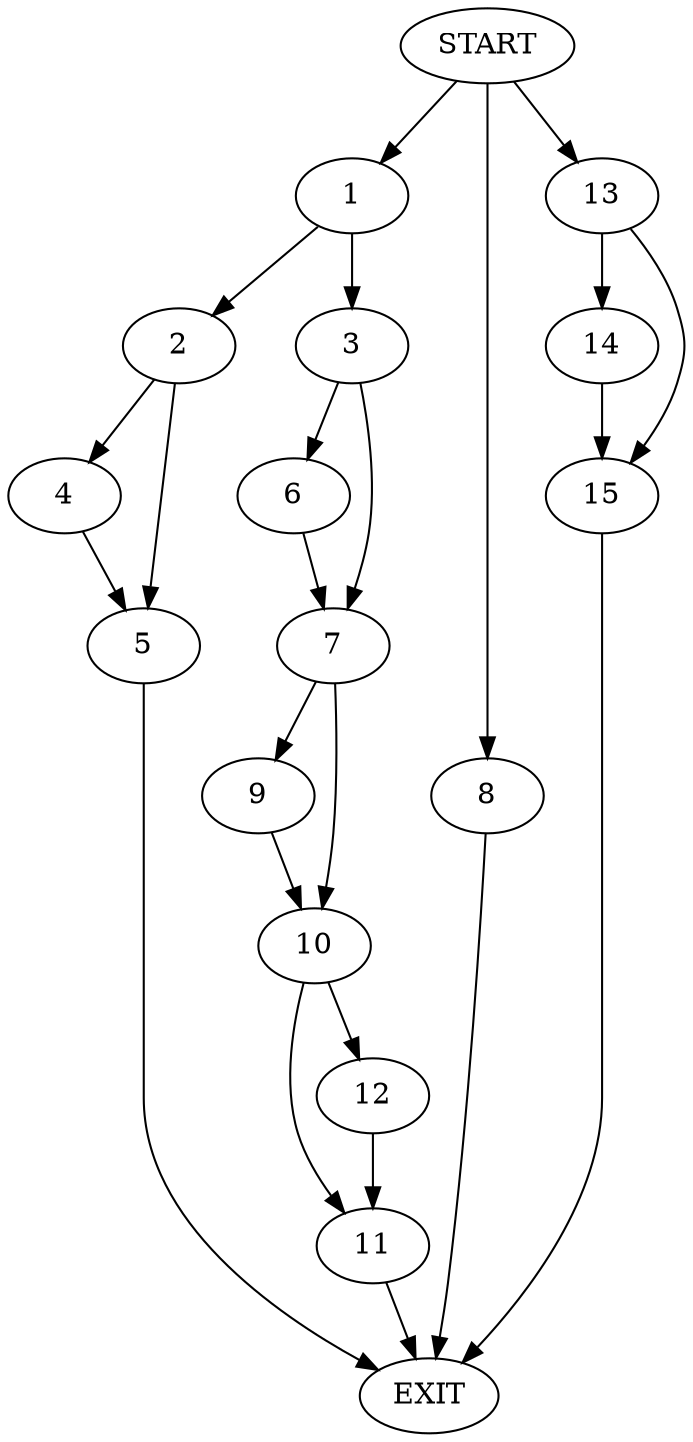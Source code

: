 digraph {
0 [label="START"]
16 [label="EXIT"]
0 -> 1
1 -> 2
1 -> 3
2 -> 4
2 -> 5
3 -> 6
3 -> 7
5 -> 16
4 -> 5
0 -> 8
8 -> 16
7 -> 9
7 -> 10
6 -> 7
10 -> 11
10 -> 12
9 -> 10
12 -> 11
11 -> 16
0 -> 13
13 -> 14
13 -> 15
14 -> 15
15 -> 16
}
